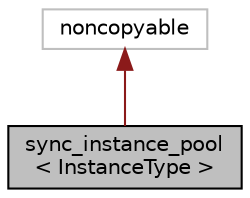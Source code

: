 digraph "sync_instance_pool&lt; InstanceType &gt;"
{
 // LATEX_PDF_SIZE
  edge [fontname="Helvetica",fontsize="10",labelfontname="Helvetica",labelfontsize="10"];
  node [fontname="Helvetica",fontsize="10",shape=record];
  Node0 [label="sync_instance_pool\l\< InstanceType \>",height=0.2,width=0.4,color="black", fillcolor="grey75", style="filled", fontcolor="black",tooltip=" "];
  Node1 -> Node0 [dir="back",color="firebrick4",fontsize="10",style="solid",fontname="Helvetica"];
  Node1 [label="noncopyable",height=0.2,width=0.4,color="grey75", fillcolor="white", style="filled",tooltip=" "];
}

